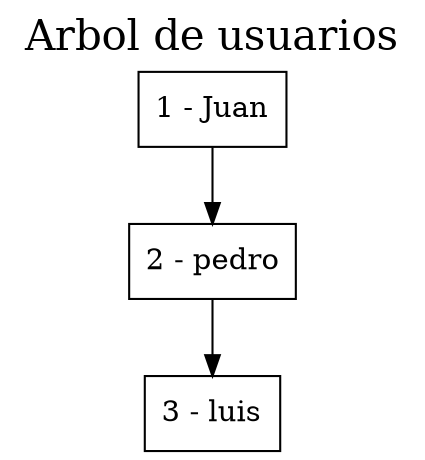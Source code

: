 digraph grafica{
rankdir=TB;graph[label="Arbol de usuarios", labelloc=t, fontsize=20]
node [shape = record, style=filled, fillcolor=white];
nodo1[ label ="1 - Juan"];
nodo2[ label ="2 - pedro"];
nodo3 [ label ="3 - luis"];
nodo2->nodo3
nodo1->nodo2
}